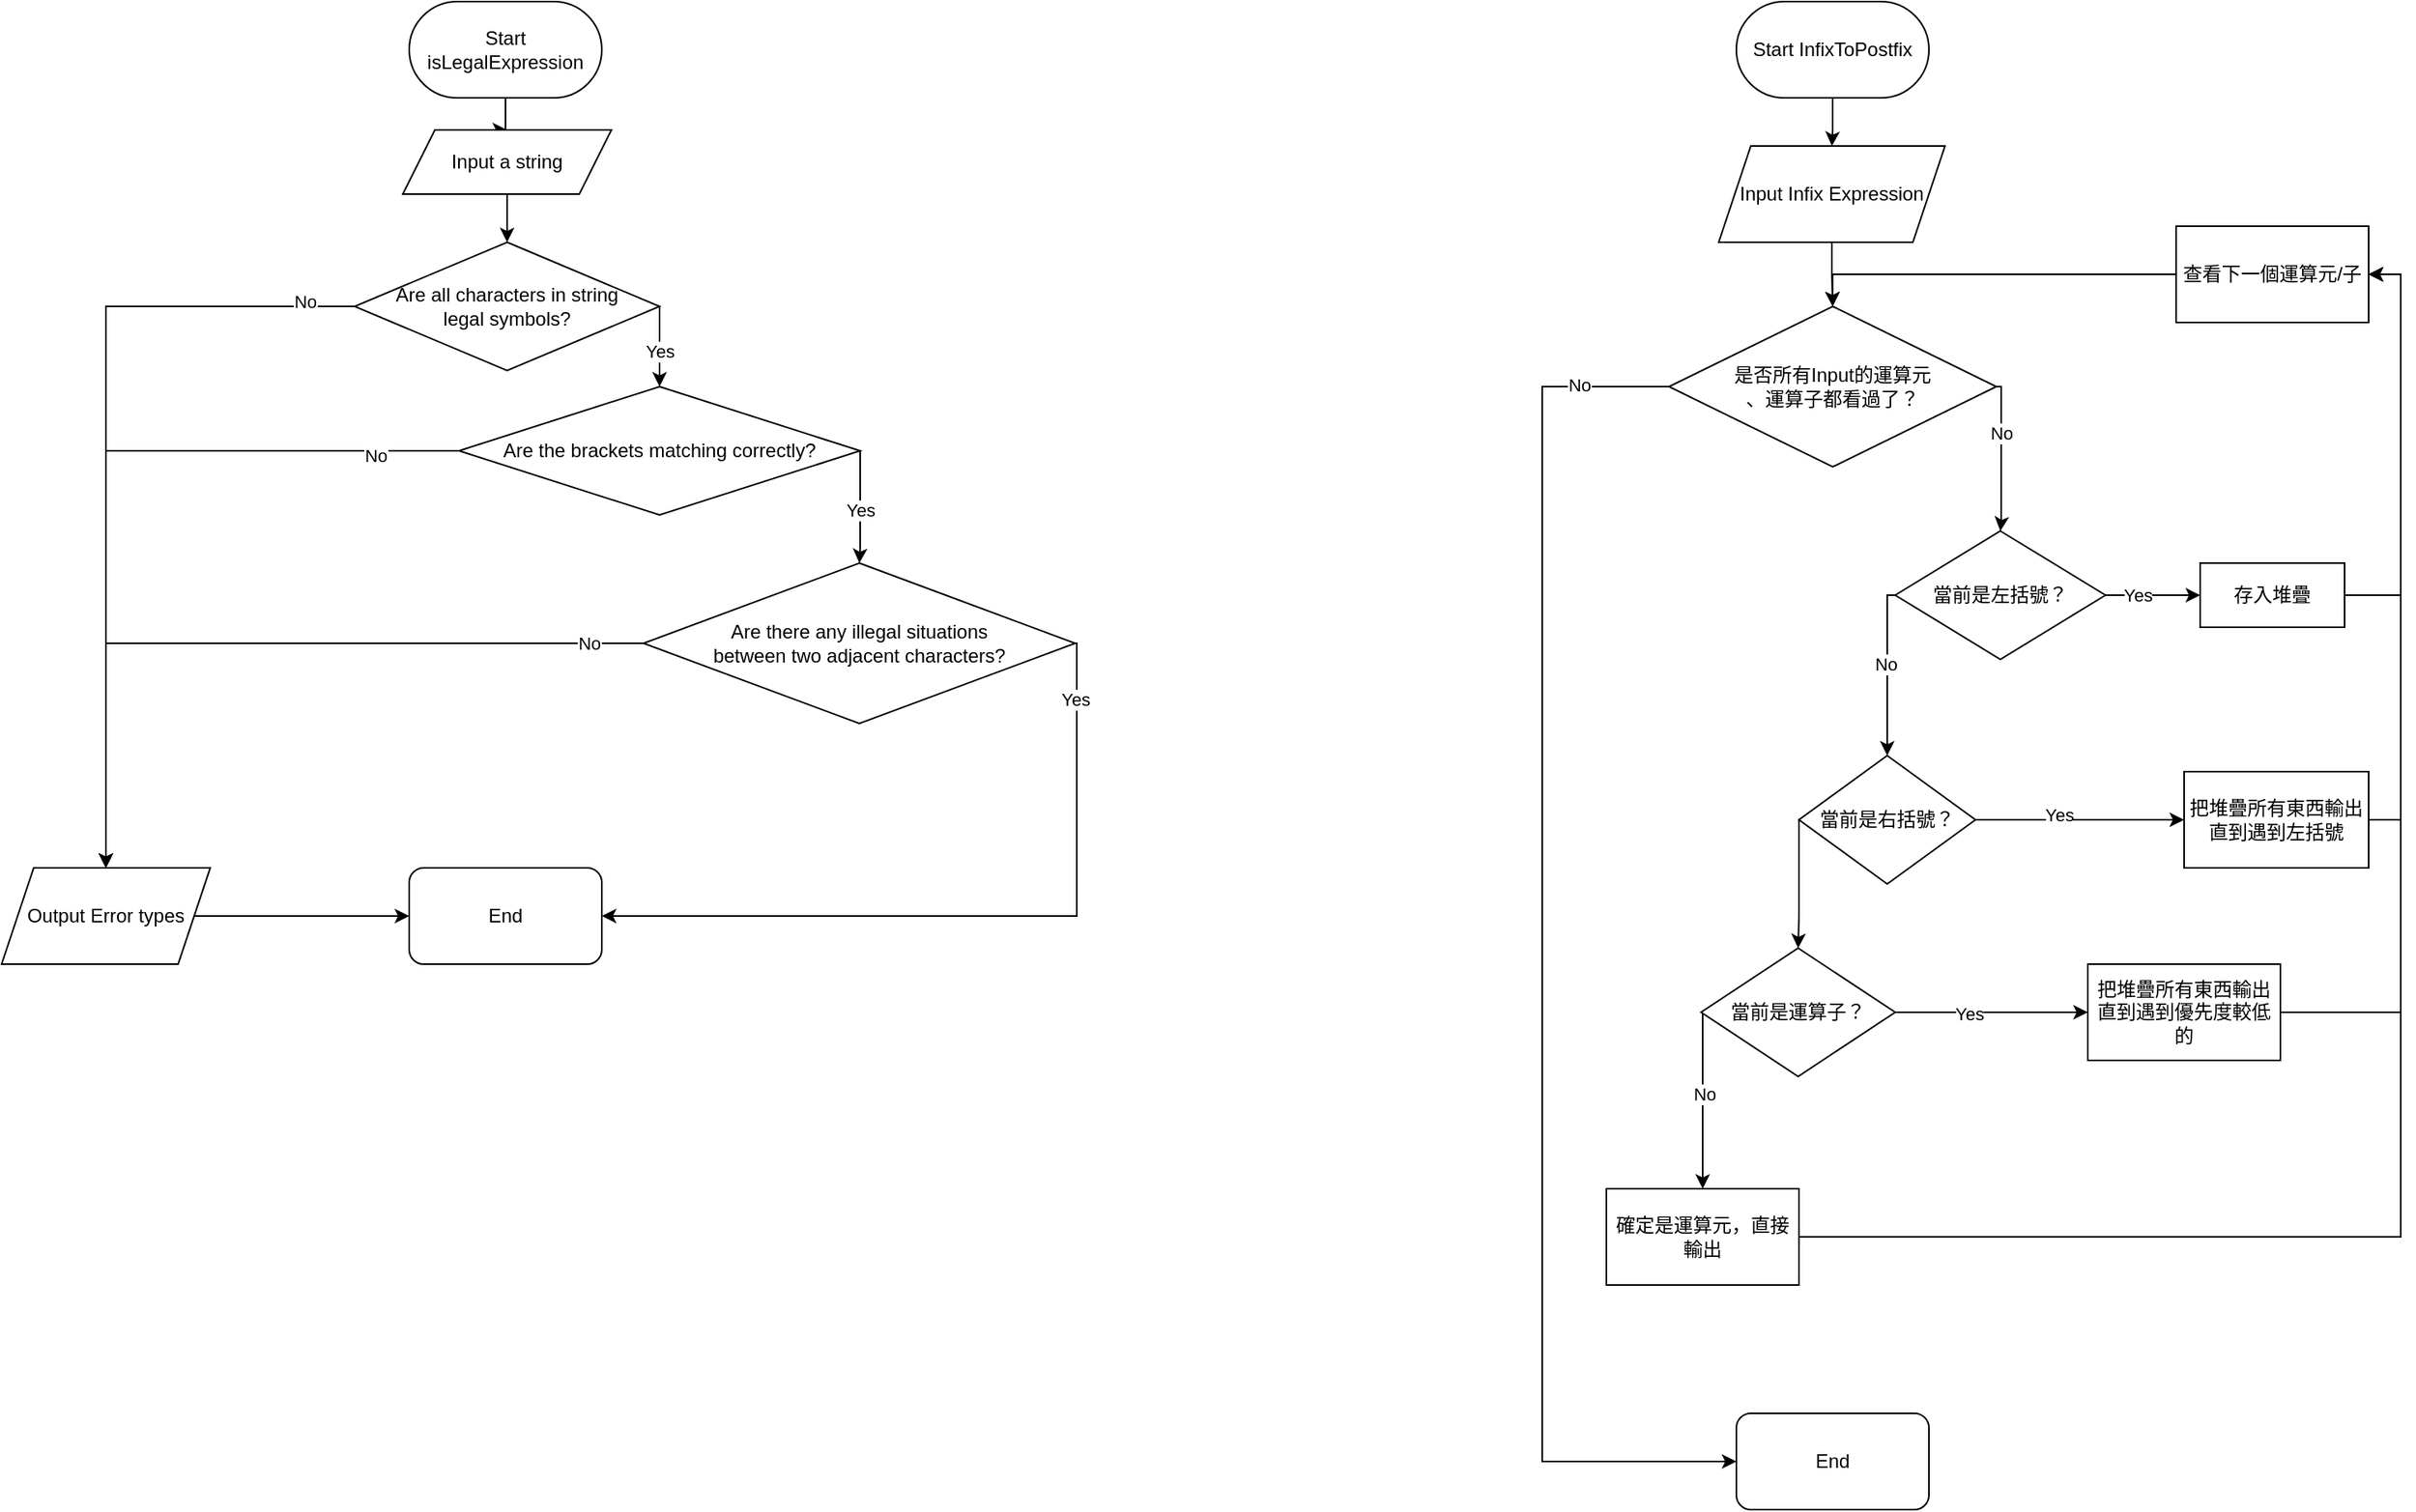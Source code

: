 <mxfile version="22.0.6" type="device">
  <diagram name="第 1 页" id="fWb6vU2rxMPIU9BcL1lz">
    <mxGraphModel dx="2300" dy="1235" grid="1" gridSize="10" guides="1" tooltips="1" connect="1" arrows="1" fold="1" page="1" pageScale="1" pageWidth="827" pageHeight="1169" math="0" shadow="0">
      <root>
        <mxCell id="0" />
        <mxCell id="1" parent="0" />
        <mxCell id="W1xaSY6SLCHzcKL2KYa3-3" style="edgeStyle=orthogonalEdgeStyle;rounded=0;orthogonalLoop=1;jettySize=auto;html=1;entryX=0.5;entryY=0;entryDx=0;entryDy=0;" parent="1" source="W1xaSY6SLCHzcKL2KYa3-1" target="W1xaSY6SLCHzcKL2KYa3-2" edge="1">
          <mxGeometry relative="1" as="geometry" />
        </mxCell>
        <mxCell id="W1xaSY6SLCHzcKL2KYa3-1" value="Start isLegalExpression" style="rounded=1;whiteSpace=wrap;html=1;arcSize=50;" parent="1" vertex="1">
          <mxGeometry x="354" y="20" width="120" height="60" as="geometry" />
        </mxCell>
        <mxCell id="W1xaSY6SLCHzcKL2KYa3-11" style="edgeStyle=orthogonalEdgeStyle;rounded=0;orthogonalLoop=1;jettySize=auto;html=1;entryX=0.5;entryY=0;entryDx=0;entryDy=0;" parent="1" source="W1xaSY6SLCHzcKL2KYa3-2" target="W1xaSY6SLCHzcKL2KYa3-4" edge="1">
          <mxGeometry relative="1" as="geometry" />
        </mxCell>
        <mxCell id="W1xaSY6SLCHzcKL2KYa3-2" value="Input a string" style="shape=parallelogram;perimeter=parallelogramPerimeter;whiteSpace=wrap;html=1;fixedSize=1;" parent="1" vertex="1">
          <mxGeometry x="350" y="100" width="130" height="40" as="geometry" />
        </mxCell>
        <mxCell id="W1xaSY6SLCHzcKL2KYa3-19" style="edgeStyle=orthogonalEdgeStyle;rounded=0;orthogonalLoop=1;jettySize=auto;html=1;entryX=0.5;entryY=0;entryDx=0;entryDy=0;" parent="1" source="W1xaSY6SLCHzcKL2KYa3-4" target="W1xaSY6SLCHzcKL2KYa3-17" edge="1">
          <mxGeometry relative="1" as="geometry" />
        </mxCell>
        <mxCell id="W1xaSY6SLCHzcKL2KYa3-22" value="No" style="edgeLabel;html=1;align=center;verticalAlign=middle;resizable=0;points=[];" parent="W1xaSY6SLCHzcKL2KYa3-19" vertex="1" connectable="0">
          <mxGeometry x="-0.875" y="-3" relative="1" as="geometry">
            <mxPoint as="offset" />
          </mxGeometry>
        </mxCell>
        <mxCell id="W1xaSY6SLCHzcKL2KYa3-4" value="Are all characters in string&lt;br&gt;legal symbols?" style="rhombus;whiteSpace=wrap;html=1;" parent="1" vertex="1">
          <mxGeometry x="320" y="170" width="190" height="80" as="geometry" />
        </mxCell>
        <mxCell id="W1xaSY6SLCHzcKL2KYa3-14" style="edgeStyle=orthogonalEdgeStyle;rounded=0;orthogonalLoop=1;jettySize=auto;html=1;entryX=0.5;entryY=0;entryDx=0;entryDy=0;exitX=1;exitY=0.5;exitDx=0;exitDy=0;" parent="1" source="W1xaSY6SLCHzcKL2KYa3-6" target="W1xaSY6SLCHzcKL2KYa3-8" edge="1">
          <mxGeometry relative="1" as="geometry">
            <Array as="points">
              <mxPoint x="635" y="360" />
              <mxPoint x="635" y="360" />
            </Array>
          </mxGeometry>
        </mxCell>
        <mxCell id="W1xaSY6SLCHzcKL2KYa3-15" value="Yes" style="edgeLabel;html=1;align=center;verticalAlign=middle;resizable=0;points=[];" parent="W1xaSY6SLCHzcKL2KYa3-14" vertex="1" connectable="0">
          <mxGeometry x="0.031" relative="1" as="geometry">
            <mxPoint as="offset" />
          </mxGeometry>
        </mxCell>
        <mxCell id="W1xaSY6SLCHzcKL2KYa3-20" style="edgeStyle=orthogonalEdgeStyle;rounded=0;orthogonalLoop=1;jettySize=auto;html=1;entryX=0.5;entryY=0;entryDx=0;entryDy=0;" parent="1" source="W1xaSY6SLCHzcKL2KYa3-6" target="W1xaSY6SLCHzcKL2KYa3-17" edge="1">
          <mxGeometry relative="1" as="geometry" />
        </mxCell>
        <mxCell id="W1xaSY6SLCHzcKL2KYa3-23" value="No" style="edgeLabel;html=1;align=center;verticalAlign=middle;resizable=0;points=[];" parent="W1xaSY6SLCHzcKL2KYa3-20" vertex="1" connectable="0">
          <mxGeometry x="-0.781" y="3" relative="1" as="geometry">
            <mxPoint as="offset" />
          </mxGeometry>
        </mxCell>
        <mxCell id="W1xaSY6SLCHzcKL2KYa3-6" value="Are the brackets matching correctly?" style="rhombus;whiteSpace=wrap;html=1;" parent="1" vertex="1">
          <mxGeometry x="385" y="260" width="250" height="80" as="geometry" />
        </mxCell>
        <mxCell id="W1xaSY6SLCHzcKL2KYa3-21" style="edgeStyle=orthogonalEdgeStyle;rounded=0;orthogonalLoop=1;jettySize=auto;html=1;entryX=0.5;entryY=0;entryDx=0;entryDy=0;" parent="1" source="W1xaSY6SLCHzcKL2KYa3-8" target="W1xaSY6SLCHzcKL2KYa3-17" edge="1">
          <mxGeometry relative="1" as="geometry" />
        </mxCell>
        <mxCell id="W1xaSY6SLCHzcKL2KYa3-24" value="No" style="edgeLabel;html=1;align=center;verticalAlign=middle;resizable=0;points=[];" parent="W1xaSY6SLCHzcKL2KYa3-21" vertex="1" connectable="0">
          <mxGeometry x="-0.856" y="-1" relative="1" as="geometry">
            <mxPoint y="1" as="offset" />
          </mxGeometry>
        </mxCell>
        <mxCell id="W1xaSY6SLCHzcKL2KYa3-25" style="edgeStyle=orthogonalEdgeStyle;rounded=0;orthogonalLoop=1;jettySize=auto;html=1;entryX=1;entryY=0.5;entryDx=0;entryDy=0;" parent="1" source="W1xaSY6SLCHzcKL2KYa3-8" target="W1xaSY6SLCHzcKL2KYa3-16" edge="1">
          <mxGeometry relative="1" as="geometry">
            <Array as="points">
              <mxPoint x="770" y="420" />
              <mxPoint x="770" y="590" />
            </Array>
          </mxGeometry>
        </mxCell>
        <mxCell id="W1xaSY6SLCHzcKL2KYa3-26" value="Yes" style="edgeLabel;html=1;align=center;verticalAlign=middle;resizable=0;points=[];" parent="W1xaSY6SLCHzcKL2KYa3-25" vertex="1" connectable="0">
          <mxGeometry x="-0.847" y="-1" relative="1" as="geometry">
            <mxPoint as="offset" />
          </mxGeometry>
        </mxCell>
        <mxCell id="W1xaSY6SLCHzcKL2KYa3-8" value="Are there any illegal situations&lt;br&gt;between two adjacent characters?" style="rhombus;whiteSpace=wrap;html=1;" parent="1" vertex="1">
          <mxGeometry x="500" y="370" width="269" height="100" as="geometry" />
        </mxCell>
        <mxCell id="W1xaSY6SLCHzcKL2KYa3-12" style="edgeStyle=orthogonalEdgeStyle;rounded=0;orthogonalLoop=1;jettySize=auto;html=1;entryX=0.5;entryY=0;entryDx=0;entryDy=0;exitX=1;exitY=0.5;exitDx=0;exitDy=0;" parent="1" source="W1xaSY6SLCHzcKL2KYa3-4" target="W1xaSY6SLCHzcKL2KYa3-6" edge="1">
          <mxGeometry relative="1" as="geometry">
            <Array as="points">
              <mxPoint x="510" y="240" />
              <mxPoint x="510" y="240" />
            </Array>
          </mxGeometry>
        </mxCell>
        <mxCell id="W1xaSY6SLCHzcKL2KYa3-13" value="Yes" style="edgeLabel;html=1;align=center;verticalAlign=middle;resizable=0;points=[];" parent="W1xaSY6SLCHzcKL2KYa3-12" vertex="1" connectable="0">
          <mxGeometry x="0.093" relative="1" as="geometry">
            <mxPoint as="offset" />
          </mxGeometry>
        </mxCell>
        <mxCell id="W1xaSY6SLCHzcKL2KYa3-16" value="End" style="rounded=1;whiteSpace=wrap;html=1;" parent="1" vertex="1">
          <mxGeometry x="354" y="560" width="120" height="60" as="geometry" />
        </mxCell>
        <mxCell id="W1xaSY6SLCHzcKL2KYa3-18" style="edgeStyle=orthogonalEdgeStyle;rounded=0;orthogonalLoop=1;jettySize=auto;html=1;entryX=0;entryY=0.5;entryDx=0;entryDy=0;" parent="1" source="W1xaSY6SLCHzcKL2KYa3-17" target="W1xaSY6SLCHzcKL2KYa3-16" edge="1">
          <mxGeometry relative="1" as="geometry" />
        </mxCell>
        <mxCell id="W1xaSY6SLCHzcKL2KYa3-17" value="Output Error types" style="shape=parallelogram;perimeter=parallelogramPerimeter;whiteSpace=wrap;html=1;fixedSize=1;" parent="1" vertex="1">
          <mxGeometry x="100" y="560" width="130" height="60" as="geometry" />
        </mxCell>
        <mxCell id="MegWvhCDjTTCtWAyuQ_d-3" style="edgeStyle=orthogonalEdgeStyle;rounded=0;orthogonalLoop=1;jettySize=auto;html=1;entryX=0.5;entryY=0;entryDx=0;entryDy=0;" parent="1" source="MegWvhCDjTTCtWAyuQ_d-1" target="MegWvhCDjTTCtWAyuQ_d-2" edge="1">
          <mxGeometry relative="1" as="geometry" />
        </mxCell>
        <mxCell id="MegWvhCDjTTCtWAyuQ_d-1" value="Start&amp;nbsp;InfixToPostfix" style="rounded=1;whiteSpace=wrap;html=1;arcSize=50;" parent="1" vertex="1">
          <mxGeometry x="1181" y="20" width="120" height="60" as="geometry" />
        </mxCell>
        <mxCell id="MegWvhCDjTTCtWAyuQ_d-5" style="edgeStyle=orthogonalEdgeStyle;rounded=0;orthogonalLoop=1;jettySize=auto;html=1;entryX=0.5;entryY=0;entryDx=0;entryDy=0;" parent="1" source="MegWvhCDjTTCtWAyuQ_d-2" target="MegWvhCDjTTCtWAyuQ_d-4" edge="1">
          <mxGeometry relative="1" as="geometry" />
        </mxCell>
        <mxCell id="MegWvhCDjTTCtWAyuQ_d-2" value="Input Infix Expression" style="shape=parallelogram;perimeter=parallelogramPerimeter;whiteSpace=wrap;html=1;fixedSize=1;" parent="1" vertex="1">
          <mxGeometry x="1170" y="110" width="141" height="60" as="geometry" />
        </mxCell>
        <mxCell id="MegWvhCDjTTCtWAyuQ_d-9" style="edgeStyle=orthogonalEdgeStyle;rounded=0;orthogonalLoop=1;jettySize=auto;html=1;entryX=0.5;entryY=0;entryDx=0;entryDy=0;" parent="1" source="MegWvhCDjTTCtWAyuQ_d-4" target="MegWvhCDjTTCtWAyuQ_d-6" edge="1">
          <mxGeometry relative="1" as="geometry">
            <Array as="points">
              <mxPoint x="1346" y="260" />
              <mxPoint x="1346" y="345" />
              <mxPoint x="1346" y="345" />
            </Array>
          </mxGeometry>
        </mxCell>
        <mxCell id="MegWvhCDjTTCtWAyuQ_d-10" value="No" style="edgeLabel;html=1;align=center;verticalAlign=middle;resizable=0;points=[];" parent="MegWvhCDjTTCtWAyuQ_d-9" vertex="1" connectable="0">
          <mxGeometry x="-0.32" relative="1" as="geometry">
            <mxPoint as="offset" />
          </mxGeometry>
        </mxCell>
        <mxCell id="XBjljkzKGVIetMKa8bw0-14" style="edgeStyle=orthogonalEdgeStyle;rounded=0;orthogonalLoop=1;jettySize=auto;html=1;entryX=0;entryY=0.5;entryDx=0;entryDy=0;" edge="1" parent="1" source="MegWvhCDjTTCtWAyuQ_d-4" target="XBjljkzKGVIetMKa8bw0-13">
          <mxGeometry relative="1" as="geometry">
            <Array as="points">
              <mxPoint x="1060" y="260" />
              <mxPoint x="1060" y="930" />
            </Array>
          </mxGeometry>
        </mxCell>
        <mxCell id="XBjljkzKGVIetMKa8bw0-15" value="No" style="edgeLabel;html=1;align=center;verticalAlign=middle;resizable=0;points=[];" vertex="1" connectable="0" parent="XBjljkzKGVIetMKa8bw0-14">
          <mxGeometry x="-0.87" y="-1" relative="1" as="geometry">
            <mxPoint as="offset" />
          </mxGeometry>
        </mxCell>
        <mxCell id="MegWvhCDjTTCtWAyuQ_d-4" value="是否所有Input的運算元&lt;br&gt;、運算子都看過了？" style="rhombus;whiteSpace=wrap;html=1;" parent="1" vertex="1">
          <mxGeometry x="1139" y="210" width="204" height="100" as="geometry" />
        </mxCell>
        <mxCell id="MegWvhCDjTTCtWAyuQ_d-15" style="edgeStyle=orthogonalEdgeStyle;rounded=0;orthogonalLoop=1;jettySize=auto;html=1;entryX=0;entryY=0.5;entryDx=0;entryDy=0;" parent="1" source="MegWvhCDjTTCtWAyuQ_d-6" target="MegWvhCDjTTCtWAyuQ_d-14" edge="1">
          <mxGeometry relative="1" as="geometry" />
        </mxCell>
        <mxCell id="MegWvhCDjTTCtWAyuQ_d-18" value="Yes" style="edgeLabel;html=1;align=center;verticalAlign=middle;resizable=0;points=[];" parent="MegWvhCDjTTCtWAyuQ_d-15" vertex="1" connectable="0">
          <mxGeometry x="-0.341" relative="1" as="geometry">
            <mxPoint as="offset" />
          </mxGeometry>
        </mxCell>
        <mxCell id="MegWvhCDjTTCtWAyuQ_d-22" style="edgeStyle=orthogonalEdgeStyle;rounded=0;orthogonalLoop=1;jettySize=auto;html=1;entryX=0.5;entryY=0;entryDx=0;entryDy=0;" parent="1" source="MegWvhCDjTTCtWAyuQ_d-6" target="MegWvhCDjTTCtWAyuQ_d-19" edge="1">
          <mxGeometry relative="1" as="geometry">
            <Array as="points">
              <mxPoint x="1275" y="390" />
            </Array>
          </mxGeometry>
        </mxCell>
        <mxCell id="MegWvhCDjTTCtWAyuQ_d-23" value="No" style="edgeLabel;html=1;align=center;verticalAlign=middle;resizable=0;points=[];" parent="MegWvhCDjTTCtWAyuQ_d-22" vertex="1" connectable="0">
          <mxGeometry x="-0.086" y="-1" relative="1" as="geometry">
            <mxPoint as="offset" />
          </mxGeometry>
        </mxCell>
        <mxCell id="MegWvhCDjTTCtWAyuQ_d-6" value="當前是左括號？" style="rhombus;whiteSpace=wrap;html=1;" parent="1" vertex="1">
          <mxGeometry x="1280" y="350" width="131" height="80" as="geometry" />
        </mxCell>
        <mxCell id="MegWvhCDjTTCtWAyuQ_d-16" style="edgeStyle=orthogonalEdgeStyle;rounded=0;orthogonalLoop=1;jettySize=auto;html=1;entryX=0.5;entryY=0;entryDx=0;entryDy=0;" parent="1" source="MegWvhCDjTTCtWAyuQ_d-11" target="MegWvhCDjTTCtWAyuQ_d-4" edge="1">
          <mxGeometry relative="1" as="geometry" />
        </mxCell>
        <mxCell id="MegWvhCDjTTCtWAyuQ_d-11" value="查看下一個運算元/子" style="rounded=0;whiteSpace=wrap;html=1;" parent="1" vertex="1">
          <mxGeometry x="1455" y="160" width="120" height="60" as="geometry" />
        </mxCell>
        <mxCell id="MegWvhCDjTTCtWAyuQ_d-26" style="edgeStyle=orthogonalEdgeStyle;rounded=0;orthogonalLoop=1;jettySize=auto;html=1;entryX=1;entryY=0.5;entryDx=0;entryDy=0;" parent="1" source="MegWvhCDjTTCtWAyuQ_d-14" target="MegWvhCDjTTCtWAyuQ_d-11" edge="1">
          <mxGeometry relative="1" as="geometry">
            <Array as="points">
              <mxPoint x="1595" y="390" />
              <mxPoint x="1595" y="190" />
            </Array>
          </mxGeometry>
        </mxCell>
        <mxCell id="MegWvhCDjTTCtWAyuQ_d-14" value="存入堆疊" style="rounded=0;whiteSpace=wrap;html=1;" parent="1" vertex="1">
          <mxGeometry x="1470" y="370" width="90" height="40" as="geometry" />
        </mxCell>
        <mxCell id="MegWvhCDjTTCtWAyuQ_d-21" style="edgeStyle=orthogonalEdgeStyle;rounded=0;orthogonalLoop=1;jettySize=auto;html=1;entryX=0;entryY=0.5;entryDx=0;entryDy=0;" parent="1" source="MegWvhCDjTTCtWAyuQ_d-19" target="MegWvhCDjTTCtWAyuQ_d-20" edge="1">
          <mxGeometry relative="1" as="geometry" />
        </mxCell>
        <mxCell id="MegWvhCDjTTCtWAyuQ_d-24" value="Yes" style="edgeLabel;html=1;align=center;verticalAlign=middle;resizable=0;points=[];" parent="MegWvhCDjTTCtWAyuQ_d-21" vertex="1" connectable="0">
          <mxGeometry x="-0.202" y="3" relative="1" as="geometry">
            <mxPoint as="offset" />
          </mxGeometry>
        </mxCell>
        <mxCell id="XBjljkzKGVIetMKa8bw0-2" style="edgeStyle=orthogonalEdgeStyle;rounded=0;orthogonalLoop=1;jettySize=auto;html=1;entryX=0.5;entryY=0;entryDx=0;entryDy=0;" edge="1" parent="1" source="MegWvhCDjTTCtWAyuQ_d-19" target="XBjljkzKGVIetMKa8bw0-1">
          <mxGeometry relative="1" as="geometry">
            <Array as="points">
              <mxPoint x="1220" y="590" />
              <mxPoint x="1220" y="590" />
            </Array>
          </mxGeometry>
        </mxCell>
        <mxCell id="MegWvhCDjTTCtWAyuQ_d-19" value="當前是右括號？" style="rhombus;whiteSpace=wrap;html=1;" parent="1" vertex="1">
          <mxGeometry x="1220" y="490" width="110" height="80" as="geometry" />
        </mxCell>
        <mxCell id="MegWvhCDjTTCtWAyuQ_d-25" style="edgeStyle=orthogonalEdgeStyle;rounded=0;orthogonalLoop=1;jettySize=auto;html=1;entryX=1;entryY=0.5;entryDx=0;entryDy=0;" parent="1" source="MegWvhCDjTTCtWAyuQ_d-20" target="MegWvhCDjTTCtWAyuQ_d-11" edge="1">
          <mxGeometry relative="1" as="geometry">
            <Array as="points">
              <mxPoint x="1595" y="530" />
              <mxPoint x="1595" y="190" />
            </Array>
          </mxGeometry>
        </mxCell>
        <mxCell id="MegWvhCDjTTCtWAyuQ_d-20" value="把堆疊所有東西輸出&lt;br&gt;直到遇到左括號" style="rounded=0;whiteSpace=wrap;html=1;" parent="1" vertex="1">
          <mxGeometry x="1460" y="500" width="115" height="60" as="geometry" />
        </mxCell>
        <mxCell id="XBjljkzKGVIetMKa8bw0-4" style="edgeStyle=orthogonalEdgeStyle;rounded=0;orthogonalLoop=1;jettySize=auto;html=1;entryX=0;entryY=0.5;entryDx=0;entryDy=0;" edge="1" parent="1" source="XBjljkzKGVIetMKa8bw0-1" target="XBjljkzKGVIetMKa8bw0-3">
          <mxGeometry relative="1" as="geometry" />
        </mxCell>
        <mxCell id="XBjljkzKGVIetMKa8bw0-5" value="Yes" style="edgeLabel;html=1;align=center;verticalAlign=middle;resizable=0;points=[];" vertex="1" connectable="0" parent="XBjljkzKGVIetMKa8bw0-4">
          <mxGeometry x="-0.236" y="-1" relative="1" as="geometry">
            <mxPoint as="offset" />
          </mxGeometry>
        </mxCell>
        <mxCell id="XBjljkzKGVIetMKa8bw0-9" style="edgeStyle=orthogonalEdgeStyle;rounded=0;orthogonalLoop=1;jettySize=auto;html=1;entryX=0.5;entryY=0;entryDx=0;entryDy=0;" edge="1" parent="1" source="XBjljkzKGVIetMKa8bw0-1" target="XBjljkzKGVIetMKa8bw0-11">
          <mxGeometry relative="1" as="geometry">
            <mxPoint x="1160" y="740" as="targetPoint" />
            <Array as="points">
              <mxPoint x="1160" y="710" />
              <mxPoint x="1160" y="710" />
            </Array>
          </mxGeometry>
        </mxCell>
        <mxCell id="XBjljkzKGVIetMKa8bw0-10" value="No" style="edgeLabel;html=1;align=center;verticalAlign=middle;resizable=0;points=[];" vertex="1" connectable="0" parent="XBjljkzKGVIetMKa8bw0-9">
          <mxGeometry x="-0.078" y="1" relative="1" as="geometry">
            <mxPoint as="offset" />
          </mxGeometry>
        </mxCell>
        <mxCell id="XBjljkzKGVIetMKa8bw0-1" value="當前是運算子？" style="rhombus;whiteSpace=wrap;html=1;" vertex="1" parent="1">
          <mxGeometry x="1159" y="610" width="121" height="80" as="geometry" />
        </mxCell>
        <mxCell id="XBjljkzKGVIetMKa8bw0-6" style="edgeStyle=orthogonalEdgeStyle;rounded=0;orthogonalLoop=1;jettySize=auto;html=1;entryX=1;entryY=0.5;entryDx=0;entryDy=0;" edge="1" parent="1" source="XBjljkzKGVIetMKa8bw0-3" target="MegWvhCDjTTCtWAyuQ_d-11">
          <mxGeometry relative="1" as="geometry">
            <Array as="points">
              <mxPoint x="1595" y="650" />
              <mxPoint x="1595" y="190" />
            </Array>
          </mxGeometry>
        </mxCell>
        <mxCell id="XBjljkzKGVIetMKa8bw0-3" value="把堆疊所有東西輸出直到遇到優先度較低的" style="rounded=0;whiteSpace=wrap;html=1;" vertex="1" parent="1">
          <mxGeometry x="1400" y="620" width="120" height="60" as="geometry" />
        </mxCell>
        <mxCell id="XBjljkzKGVIetMKa8bw0-12" style="edgeStyle=orthogonalEdgeStyle;rounded=0;orthogonalLoop=1;jettySize=auto;html=1;entryX=1;entryY=0.5;entryDx=0;entryDy=0;" edge="1" parent="1" source="XBjljkzKGVIetMKa8bw0-11" target="MegWvhCDjTTCtWAyuQ_d-11">
          <mxGeometry relative="1" as="geometry" />
        </mxCell>
        <mxCell id="XBjljkzKGVIetMKa8bw0-11" value="確定是運算元，直接輸出" style="rounded=0;whiteSpace=wrap;html=1;" vertex="1" parent="1">
          <mxGeometry x="1100" y="760" width="120" height="60" as="geometry" />
        </mxCell>
        <mxCell id="XBjljkzKGVIetMKa8bw0-13" value="End" style="rounded=1;whiteSpace=wrap;html=1;" vertex="1" parent="1">
          <mxGeometry x="1181" y="900" width="120" height="60" as="geometry" />
        </mxCell>
      </root>
    </mxGraphModel>
  </diagram>
</mxfile>
